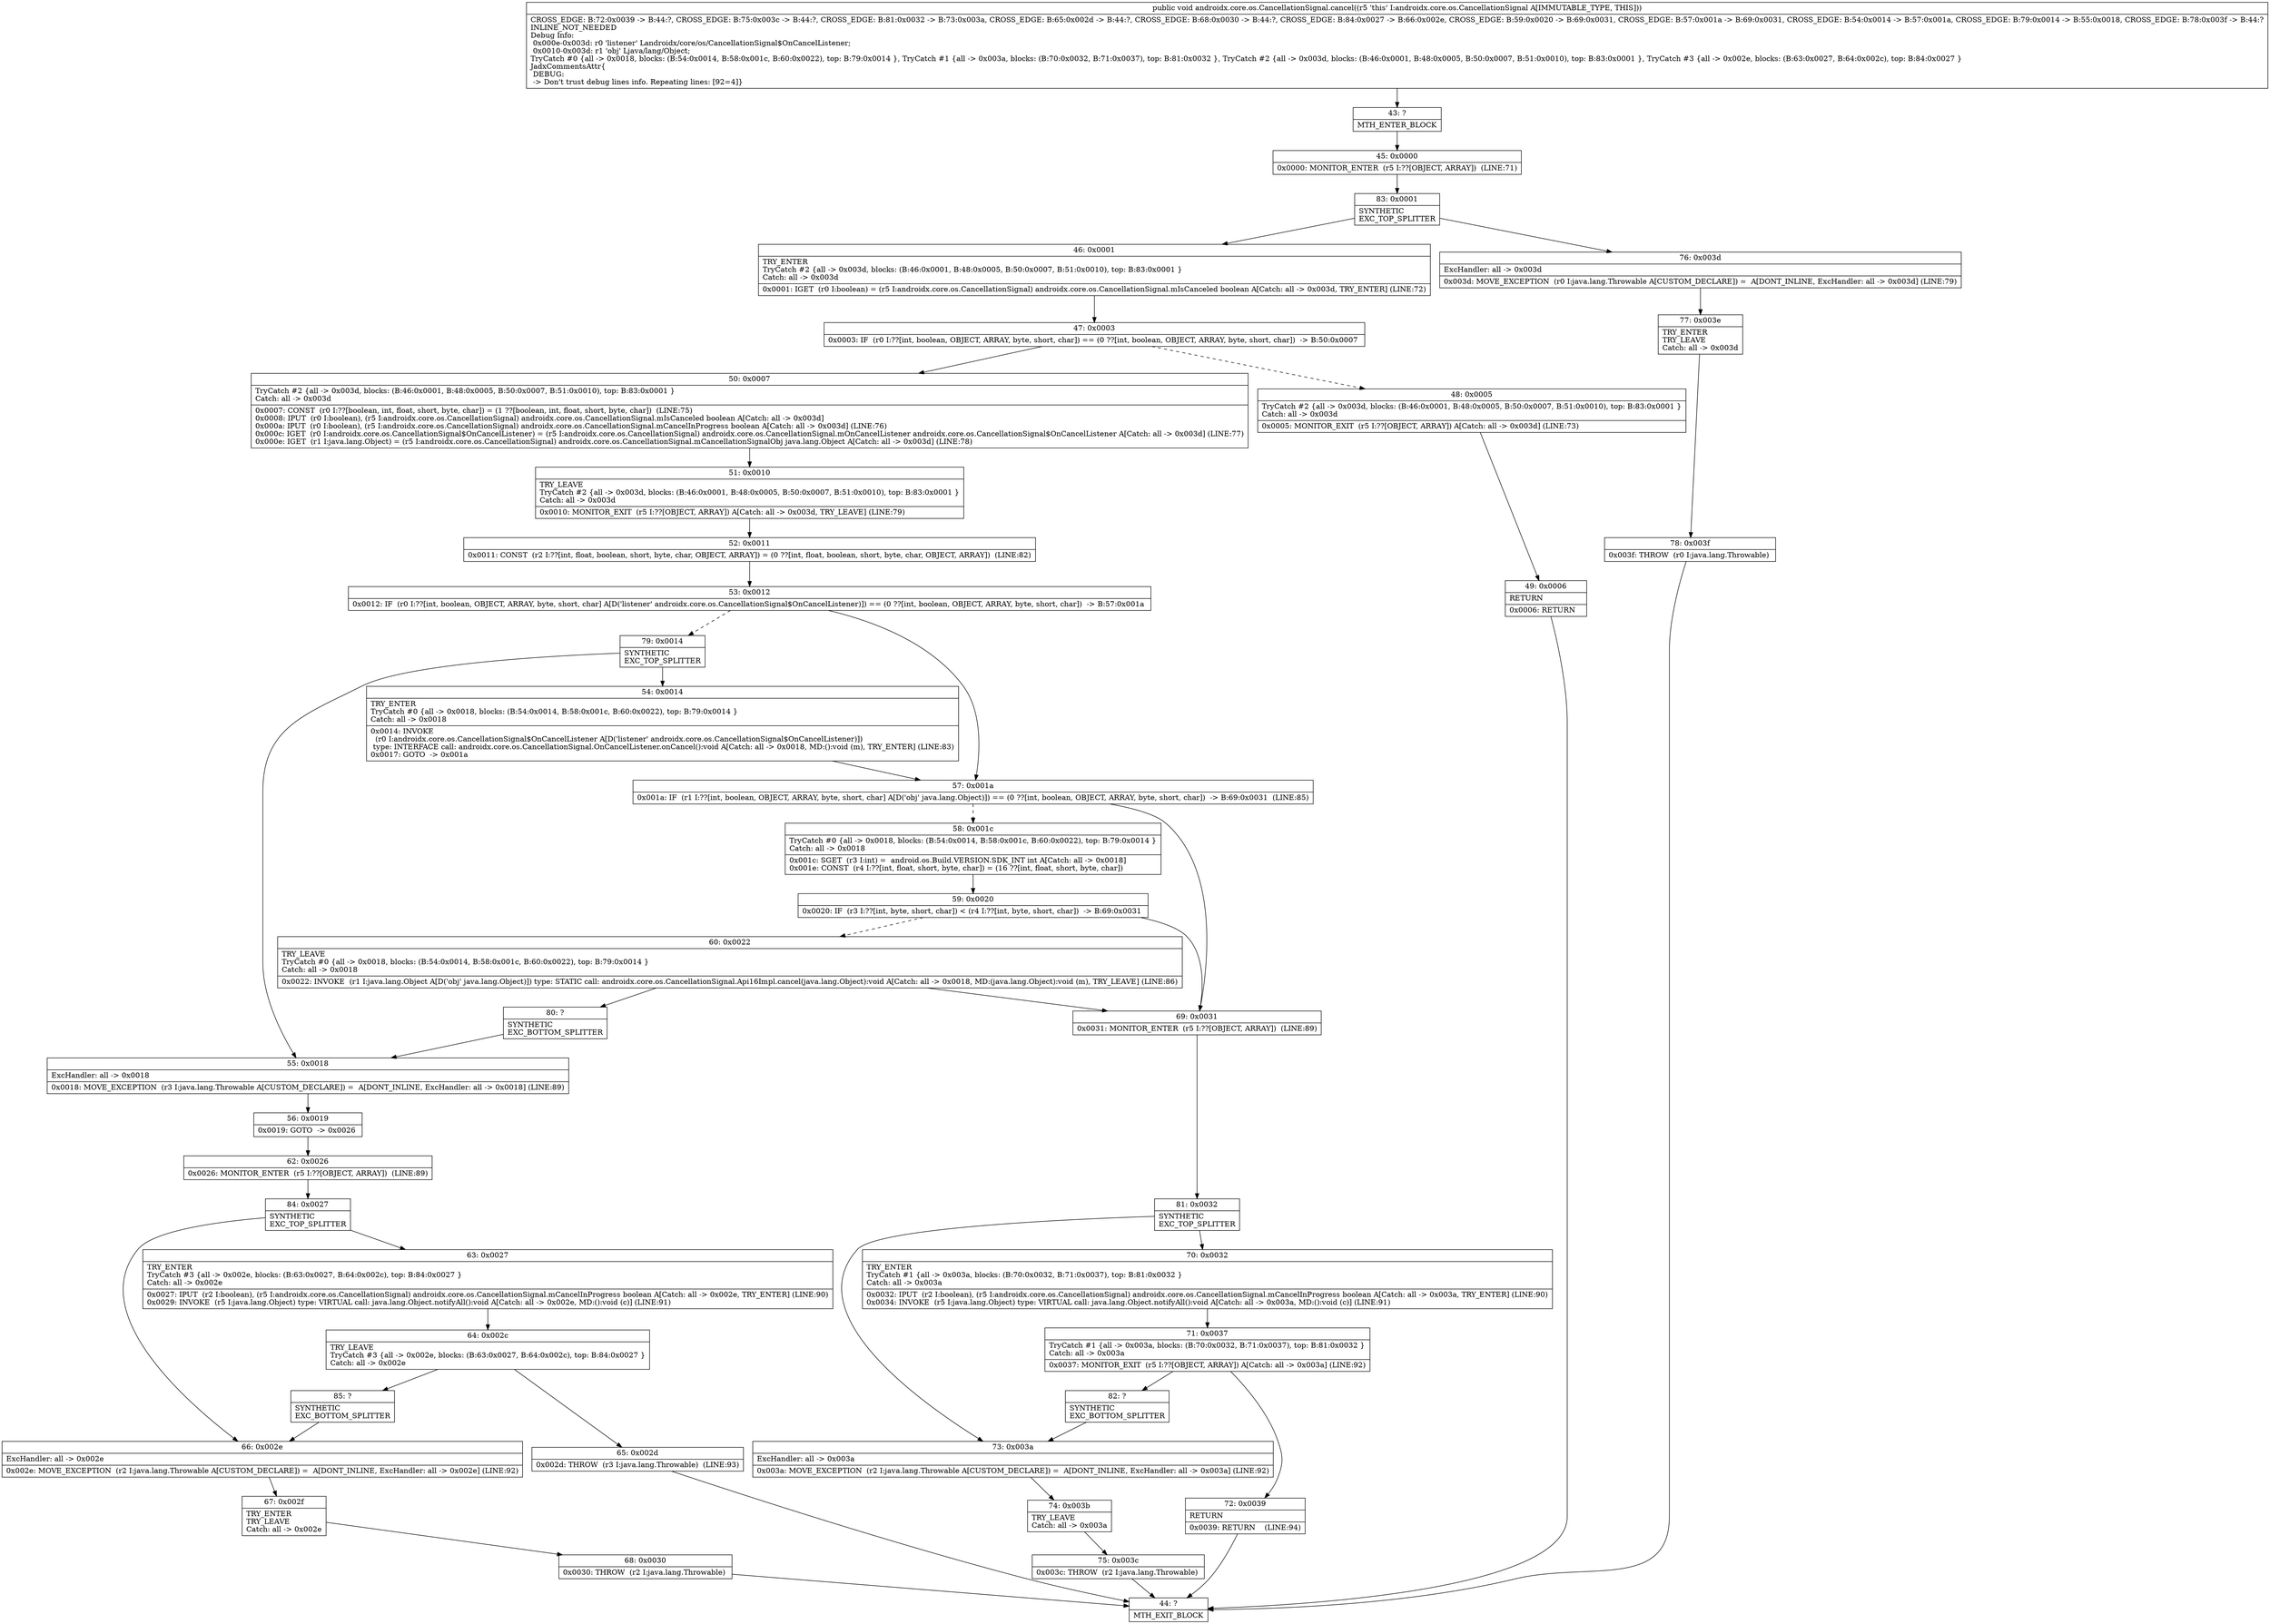 digraph "CFG forandroidx.core.os.CancellationSignal.cancel()V" {
Node_43 [shape=record,label="{43\:\ ?|MTH_ENTER_BLOCK\l}"];
Node_45 [shape=record,label="{45\:\ 0x0000|0x0000: MONITOR_ENTER  (r5 I:??[OBJECT, ARRAY])  (LINE:71)\l}"];
Node_83 [shape=record,label="{83\:\ 0x0001|SYNTHETIC\lEXC_TOP_SPLITTER\l}"];
Node_46 [shape=record,label="{46\:\ 0x0001|TRY_ENTER\lTryCatch #2 \{all \-\> 0x003d, blocks: (B:46:0x0001, B:48:0x0005, B:50:0x0007, B:51:0x0010), top: B:83:0x0001 \}\lCatch: all \-\> 0x003d\l|0x0001: IGET  (r0 I:boolean) = (r5 I:androidx.core.os.CancellationSignal) androidx.core.os.CancellationSignal.mIsCanceled boolean A[Catch: all \-\> 0x003d, TRY_ENTER] (LINE:72)\l}"];
Node_47 [shape=record,label="{47\:\ 0x0003|0x0003: IF  (r0 I:??[int, boolean, OBJECT, ARRAY, byte, short, char]) == (0 ??[int, boolean, OBJECT, ARRAY, byte, short, char])  \-\> B:50:0x0007 \l}"];
Node_48 [shape=record,label="{48\:\ 0x0005|TryCatch #2 \{all \-\> 0x003d, blocks: (B:46:0x0001, B:48:0x0005, B:50:0x0007, B:51:0x0010), top: B:83:0x0001 \}\lCatch: all \-\> 0x003d\l|0x0005: MONITOR_EXIT  (r5 I:??[OBJECT, ARRAY]) A[Catch: all \-\> 0x003d] (LINE:73)\l}"];
Node_49 [shape=record,label="{49\:\ 0x0006|RETURN\l|0x0006: RETURN   \l}"];
Node_44 [shape=record,label="{44\:\ ?|MTH_EXIT_BLOCK\l}"];
Node_50 [shape=record,label="{50\:\ 0x0007|TryCatch #2 \{all \-\> 0x003d, blocks: (B:46:0x0001, B:48:0x0005, B:50:0x0007, B:51:0x0010), top: B:83:0x0001 \}\lCatch: all \-\> 0x003d\l|0x0007: CONST  (r0 I:??[boolean, int, float, short, byte, char]) = (1 ??[boolean, int, float, short, byte, char])  (LINE:75)\l0x0008: IPUT  (r0 I:boolean), (r5 I:androidx.core.os.CancellationSignal) androidx.core.os.CancellationSignal.mIsCanceled boolean A[Catch: all \-\> 0x003d]\l0x000a: IPUT  (r0 I:boolean), (r5 I:androidx.core.os.CancellationSignal) androidx.core.os.CancellationSignal.mCancelInProgress boolean A[Catch: all \-\> 0x003d] (LINE:76)\l0x000c: IGET  (r0 I:androidx.core.os.CancellationSignal$OnCancelListener) = (r5 I:androidx.core.os.CancellationSignal) androidx.core.os.CancellationSignal.mOnCancelListener androidx.core.os.CancellationSignal$OnCancelListener A[Catch: all \-\> 0x003d] (LINE:77)\l0x000e: IGET  (r1 I:java.lang.Object) = (r5 I:androidx.core.os.CancellationSignal) androidx.core.os.CancellationSignal.mCancellationSignalObj java.lang.Object A[Catch: all \-\> 0x003d] (LINE:78)\l}"];
Node_51 [shape=record,label="{51\:\ 0x0010|TRY_LEAVE\lTryCatch #2 \{all \-\> 0x003d, blocks: (B:46:0x0001, B:48:0x0005, B:50:0x0007, B:51:0x0010), top: B:83:0x0001 \}\lCatch: all \-\> 0x003d\l|0x0010: MONITOR_EXIT  (r5 I:??[OBJECT, ARRAY]) A[Catch: all \-\> 0x003d, TRY_LEAVE] (LINE:79)\l}"];
Node_52 [shape=record,label="{52\:\ 0x0011|0x0011: CONST  (r2 I:??[int, float, boolean, short, byte, char, OBJECT, ARRAY]) = (0 ??[int, float, boolean, short, byte, char, OBJECT, ARRAY])  (LINE:82)\l}"];
Node_53 [shape=record,label="{53\:\ 0x0012|0x0012: IF  (r0 I:??[int, boolean, OBJECT, ARRAY, byte, short, char] A[D('listener' androidx.core.os.CancellationSignal$OnCancelListener)]) == (0 ??[int, boolean, OBJECT, ARRAY, byte, short, char])  \-\> B:57:0x001a \l}"];
Node_57 [shape=record,label="{57\:\ 0x001a|0x001a: IF  (r1 I:??[int, boolean, OBJECT, ARRAY, byte, short, char] A[D('obj' java.lang.Object)]) == (0 ??[int, boolean, OBJECT, ARRAY, byte, short, char])  \-\> B:69:0x0031  (LINE:85)\l}"];
Node_58 [shape=record,label="{58\:\ 0x001c|TryCatch #0 \{all \-\> 0x0018, blocks: (B:54:0x0014, B:58:0x001c, B:60:0x0022), top: B:79:0x0014 \}\lCatch: all \-\> 0x0018\l|0x001c: SGET  (r3 I:int) =  android.os.Build.VERSION.SDK_INT int A[Catch: all \-\> 0x0018]\l0x001e: CONST  (r4 I:??[int, float, short, byte, char]) = (16 ??[int, float, short, byte, char]) \l}"];
Node_59 [shape=record,label="{59\:\ 0x0020|0x0020: IF  (r3 I:??[int, byte, short, char]) \< (r4 I:??[int, byte, short, char])  \-\> B:69:0x0031 \l}"];
Node_60 [shape=record,label="{60\:\ 0x0022|TRY_LEAVE\lTryCatch #0 \{all \-\> 0x0018, blocks: (B:54:0x0014, B:58:0x001c, B:60:0x0022), top: B:79:0x0014 \}\lCatch: all \-\> 0x0018\l|0x0022: INVOKE  (r1 I:java.lang.Object A[D('obj' java.lang.Object)]) type: STATIC call: androidx.core.os.CancellationSignal.Api16Impl.cancel(java.lang.Object):void A[Catch: all \-\> 0x0018, MD:(java.lang.Object):void (m), TRY_LEAVE] (LINE:86)\l}"];
Node_80 [shape=record,label="{80\:\ ?|SYNTHETIC\lEXC_BOTTOM_SPLITTER\l}"];
Node_55 [shape=record,label="{55\:\ 0x0018|ExcHandler: all \-\> 0x0018\l|0x0018: MOVE_EXCEPTION  (r3 I:java.lang.Throwable A[CUSTOM_DECLARE]) =  A[DONT_INLINE, ExcHandler: all \-\> 0x0018] (LINE:89)\l}"];
Node_56 [shape=record,label="{56\:\ 0x0019|0x0019: GOTO  \-\> 0x0026 \l}"];
Node_62 [shape=record,label="{62\:\ 0x0026|0x0026: MONITOR_ENTER  (r5 I:??[OBJECT, ARRAY])  (LINE:89)\l}"];
Node_84 [shape=record,label="{84\:\ 0x0027|SYNTHETIC\lEXC_TOP_SPLITTER\l}"];
Node_63 [shape=record,label="{63\:\ 0x0027|TRY_ENTER\lTryCatch #3 \{all \-\> 0x002e, blocks: (B:63:0x0027, B:64:0x002c), top: B:84:0x0027 \}\lCatch: all \-\> 0x002e\l|0x0027: IPUT  (r2 I:boolean), (r5 I:androidx.core.os.CancellationSignal) androidx.core.os.CancellationSignal.mCancelInProgress boolean A[Catch: all \-\> 0x002e, TRY_ENTER] (LINE:90)\l0x0029: INVOKE  (r5 I:java.lang.Object) type: VIRTUAL call: java.lang.Object.notifyAll():void A[Catch: all \-\> 0x002e, MD:():void (c)] (LINE:91)\l}"];
Node_64 [shape=record,label="{64\:\ 0x002c|TRY_LEAVE\lTryCatch #3 \{all \-\> 0x002e, blocks: (B:63:0x0027, B:64:0x002c), top: B:84:0x0027 \}\lCatch: all \-\> 0x002e\l}"];
Node_65 [shape=record,label="{65\:\ 0x002d|0x002d: THROW  (r3 I:java.lang.Throwable)  (LINE:93)\l}"];
Node_85 [shape=record,label="{85\:\ ?|SYNTHETIC\lEXC_BOTTOM_SPLITTER\l}"];
Node_66 [shape=record,label="{66\:\ 0x002e|ExcHandler: all \-\> 0x002e\l|0x002e: MOVE_EXCEPTION  (r2 I:java.lang.Throwable A[CUSTOM_DECLARE]) =  A[DONT_INLINE, ExcHandler: all \-\> 0x002e] (LINE:92)\l}"];
Node_67 [shape=record,label="{67\:\ 0x002f|TRY_ENTER\lTRY_LEAVE\lCatch: all \-\> 0x002e\l}"];
Node_68 [shape=record,label="{68\:\ 0x0030|0x0030: THROW  (r2 I:java.lang.Throwable) \l}"];
Node_69 [shape=record,label="{69\:\ 0x0031|0x0031: MONITOR_ENTER  (r5 I:??[OBJECT, ARRAY])  (LINE:89)\l}"];
Node_81 [shape=record,label="{81\:\ 0x0032|SYNTHETIC\lEXC_TOP_SPLITTER\l}"];
Node_70 [shape=record,label="{70\:\ 0x0032|TRY_ENTER\lTryCatch #1 \{all \-\> 0x003a, blocks: (B:70:0x0032, B:71:0x0037), top: B:81:0x0032 \}\lCatch: all \-\> 0x003a\l|0x0032: IPUT  (r2 I:boolean), (r5 I:androidx.core.os.CancellationSignal) androidx.core.os.CancellationSignal.mCancelInProgress boolean A[Catch: all \-\> 0x003a, TRY_ENTER] (LINE:90)\l0x0034: INVOKE  (r5 I:java.lang.Object) type: VIRTUAL call: java.lang.Object.notifyAll():void A[Catch: all \-\> 0x003a, MD:():void (c)] (LINE:91)\l}"];
Node_71 [shape=record,label="{71\:\ 0x0037|TryCatch #1 \{all \-\> 0x003a, blocks: (B:70:0x0032, B:71:0x0037), top: B:81:0x0032 \}\lCatch: all \-\> 0x003a\l|0x0037: MONITOR_EXIT  (r5 I:??[OBJECT, ARRAY]) A[Catch: all \-\> 0x003a] (LINE:92)\l}"];
Node_72 [shape=record,label="{72\:\ 0x0039|RETURN\l|0x0039: RETURN    (LINE:94)\l}"];
Node_82 [shape=record,label="{82\:\ ?|SYNTHETIC\lEXC_BOTTOM_SPLITTER\l}"];
Node_73 [shape=record,label="{73\:\ 0x003a|ExcHandler: all \-\> 0x003a\l|0x003a: MOVE_EXCEPTION  (r2 I:java.lang.Throwable A[CUSTOM_DECLARE]) =  A[DONT_INLINE, ExcHandler: all \-\> 0x003a] (LINE:92)\l}"];
Node_74 [shape=record,label="{74\:\ 0x003b|TRY_LEAVE\lCatch: all \-\> 0x003a\l}"];
Node_75 [shape=record,label="{75\:\ 0x003c|0x003c: THROW  (r2 I:java.lang.Throwable) \l}"];
Node_79 [shape=record,label="{79\:\ 0x0014|SYNTHETIC\lEXC_TOP_SPLITTER\l}"];
Node_54 [shape=record,label="{54\:\ 0x0014|TRY_ENTER\lTryCatch #0 \{all \-\> 0x0018, blocks: (B:54:0x0014, B:58:0x001c, B:60:0x0022), top: B:79:0x0014 \}\lCatch: all \-\> 0x0018\l|0x0014: INVOKE  \l  (r0 I:androidx.core.os.CancellationSignal$OnCancelListener A[D('listener' androidx.core.os.CancellationSignal$OnCancelListener)])\l type: INTERFACE call: androidx.core.os.CancellationSignal.OnCancelListener.onCancel():void A[Catch: all \-\> 0x0018, MD:():void (m), TRY_ENTER] (LINE:83)\l0x0017: GOTO  \-\> 0x001a \l}"];
Node_76 [shape=record,label="{76\:\ 0x003d|ExcHandler: all \-\> 0x003d\l|0x003d: MOVE_EXCEPTION  (r0 I:java.lang.Throwable A[CUSTOM_DECLARE]) =  A[DONT_INLINE, ExcHandler: all \-\> 0x003d] (LINE:79)\l}"];
Node_77 [shape=record,label="{77\:\ 0x003e|TRY_ENTER\lTRY_LEAVE\lCatch: all \-\> 0x003d\l}"];
Node_78 [shape=record,label="{78\:\ 0x003f|0x003f: THROW  (r0 I:java.lang.Throwable) \l}"];
MethodNode[shape=record,label="{public void androidx.core.os.CancellationSignal.cancel((r5 'this' I:androidx.core.os.CancellationSignal A[IMMUTABLE_TYPE, THIS]))  | CROSS_EDGE: B:72:0x0039 \-\> B:44:?, CROSS_EDGE: B:75:0x003c \-\> B:44:?, CROSS_EDGE: B:81:0x0032 \-\> B:73:0x003a, CROSS_EDGE: B:65:0x002d \-\> B:44:?, CROSS_EDGE: B:68:0x0030 \-\> B:44:?, CROSS_EDGE: B:84:0x0027 \-\> B:66:0x002e, CROSS_EDGE: B:59:0x0020 \-\> B:69:0x0031, CROSS_EDGE: B:57:0x001a \-\> B:69:0x0031, CROSS_EDGE: B:54:0x0014 \-\> B:57:0x001a, CROSS_EDGE: B:79:0x0014 \-\> B:55:0x0018, CROSS_EDGE: B:78:0x003f \-\> B:44:?\lINLINE_NOT_NEEDED\lDebug Info:\l  0x000e\-0x003d: r0 'listener' Landroidx\/core\/os\/CancellationSignal$OnCancelListener;\l  0x0010\-0x003d: r1 'obj' Ljava\/lang\/Object;\lTryCatch #0 \{all \-\> 0x0018, blocks: (B:54:0x0014, B:58:0x001c, B:60:0x0022), top: B:79:0x0014 \}, TryCatch #1 \{all \-\> 0x003a, blocks: (B:70:0x0032, B:71:0x0037), top: B:81:0x0032 \}, TryCatch #2 \{all \-\> 0x003d, blocks: (B:46:0x0001, B:48:0x0005, B:50:0x0007, B:51:0x0010), top: B:83:0x0001 \}, TryCatch #3 \{all \-\> 0x002e, blocks: (B:63:0x0027, B:64:0x002c), top: B:84:0x0027 \}\lJadxCommentsAttr\{\l DEBUG: \l \-\> Don't trust debug lines info. Repeating lines: [92=4]\}\l}"];
MethodNode -> Node_43;Node_43 -> Node_45;
Node_45 -> Node_83;
Node_83 -> Node_46;
Node_83 -> Node_76;
Node_46 -> Node_47;
Node_47 -> Node_48[style=dashed];
Node_47 -> Node_50;
Node_48 -> Node_49;
Node_49 -> Node_44;
Node_50 -> Node_51;
Node_51 -> Node_52;
Node_52 -> Node_53;
Node_53 -> Node_57;
Node_53 -> Node_79[style=dashed];
Node_57 -> Node_58[style=dashed];
Node_57 -> Node_69;
Node_58 -> Node_59;
Node_59 -> Node_60[style=dashed];
Node_59 -> Node_69;
Node_60 -> Node_69;
Node_60 -> Node_80;
Node_80 -> Node_55;
Node_55 -> Node_56;
Node_56 -> Node_62;
Node_62 -> Node_84;
Node_84 -> Node_63;
Node_84 -> Node_66;
Node_63 -> Node_64;
Node_64 -> Node_65;
Node_64 -> Node_85;
Node_65 -> Node_44;
Node_85 -> Node_66;
Node_66 -> Node_67;
Node_67 -> Node_68;
Node_68 -> Node_44;
Node_69 -> Node_81;
Node_81 -> Node_70;
Node_81 -> Node_73;
Node_70 -> Node_71;
Node_71 -> Node_72;
Node_71 -> Node_82;
Node_72 -> Node_44;
Node_82 -> Node_73;
Node_73 -> Node_74;
Node_74 -> Node_75;
Node_75 -> Node_44;
Node_79 -> Node_54;
Node_79 -> Node_55;
Node_54 -> Node_57;
Node_76 -> Node_77;
Node_77 -> Node_78;
Node_78 -> Node_44;
}

